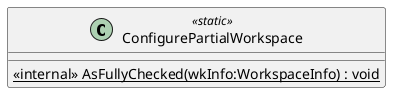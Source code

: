 @startuml
class ConfigurePartialWorkspace <<static>> {
    <<internal>> {static} AsFullyChecked(wkInfo:WorkspaceInfo) : void
}
@enduml
